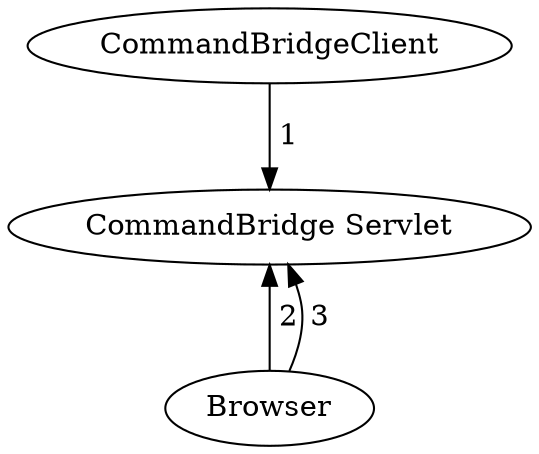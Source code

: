 digraph G {
	CommandBridgeClient -> "CommandBridge Servlet" -> Browser [style="invis"];
	CommandBridgeClient -> "CommandBridge Servlet" [label=" 1"];
	Browser -> "CommandBridge Servlet" [label=" 2"];
	Browser -> "CommandBridge Servlet" [label=" 3"];
}
	
